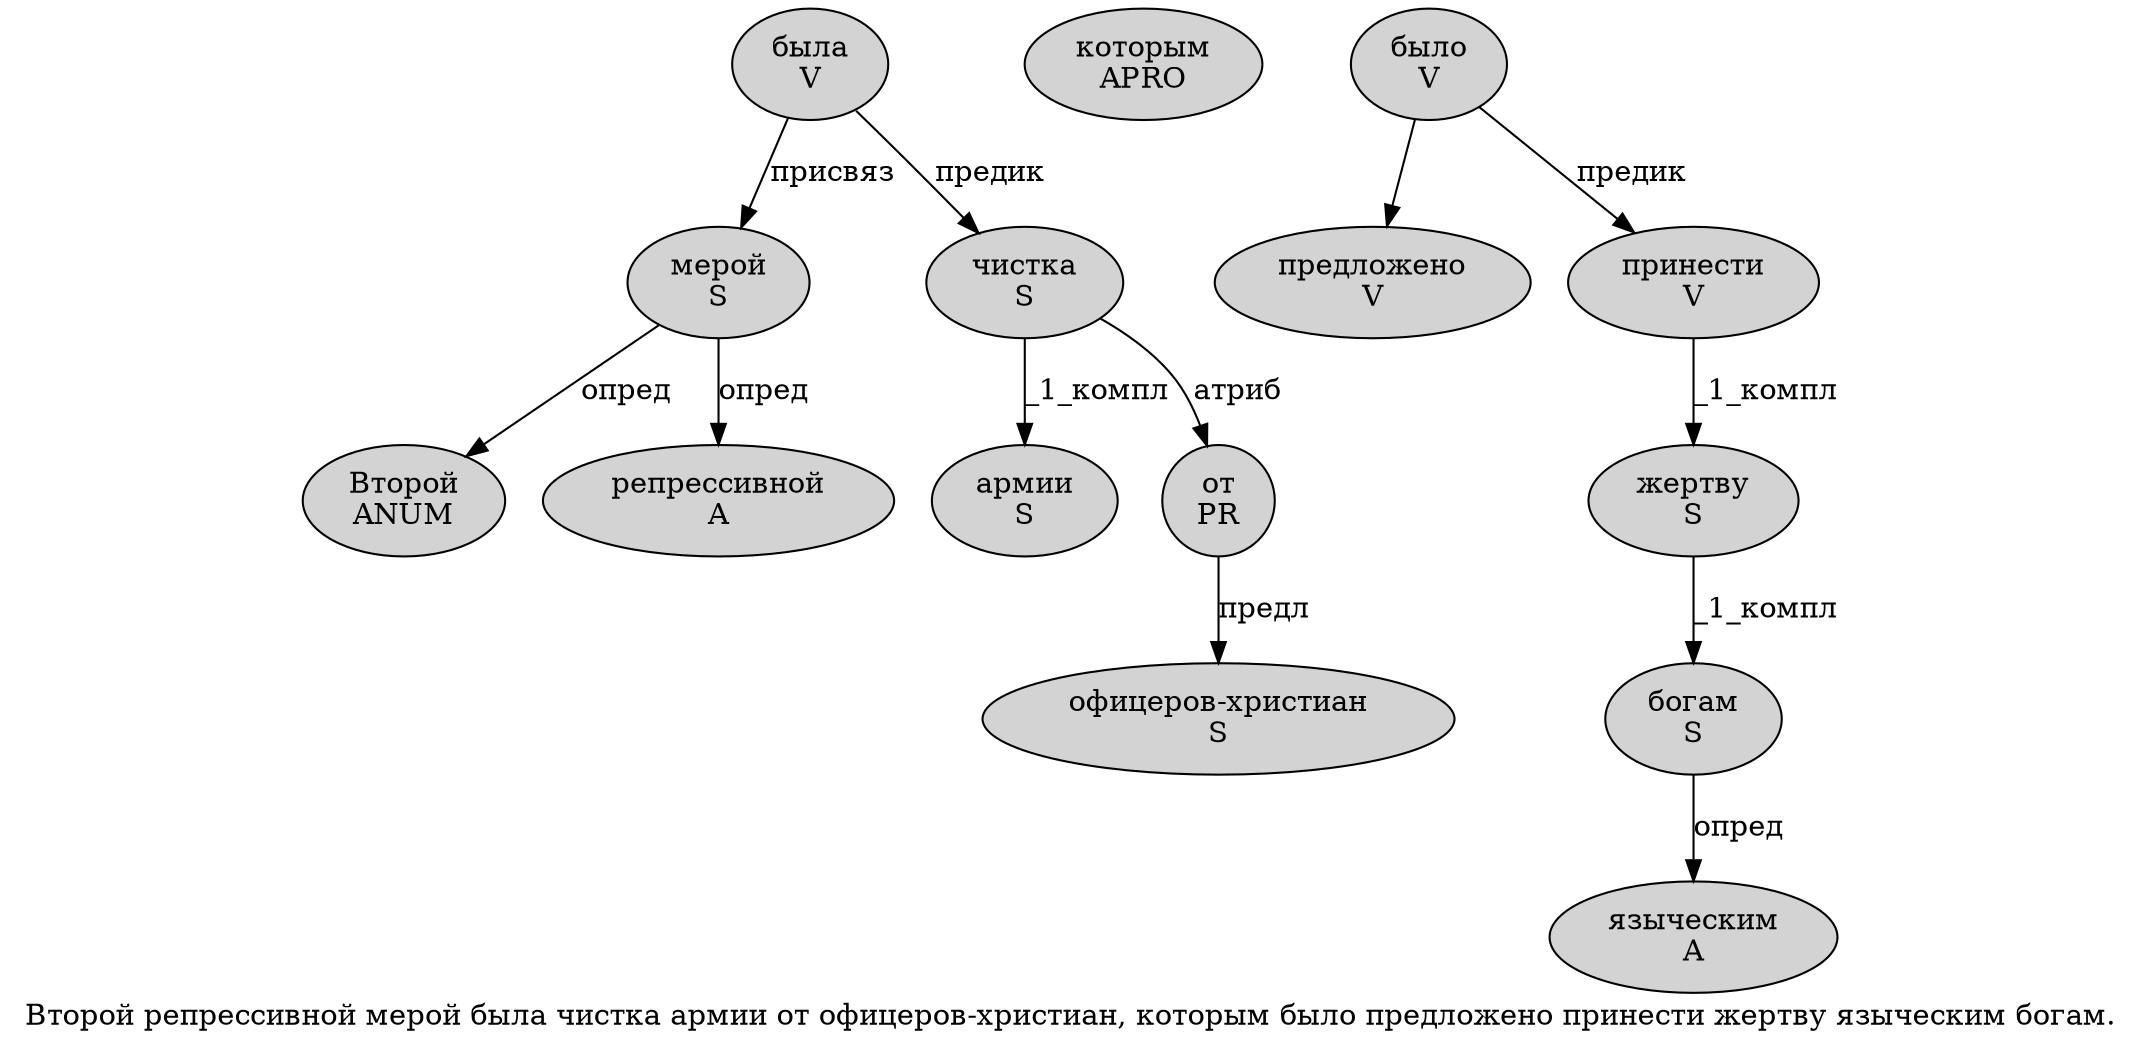 digraph SENTENCE_787 {
	graph [label="Второй репрессивной мерой была чистка армии от офицеров-христиан, которым было предложено принести жертву языческим богам."]
	node [style=filled]
		0 [label="Второй
ANUM" color="" fillcolor=lightgray penwidth=1 shape=ellipse]
		1 [label="репрессивной
A" color="" fillcolor=lightgray penwidth=1 shape=ellipse]
		2 [label="мерой
S" color="" fillcolor=lightgray penwidth=1 shape=ellipse]
		3 [label="была
V" color="" fillcolor=lightgray penwidth=1 shape=ellipse]
		4 [label="чистка
S" color="" fillcolor=lightgray penwidth=1 shape=ellipse]
		5 [label="армии
S" color="" fillcolor=lightgray penwidth=1 shape=ellipse]
		6 [label="от
PR" color="" fillcolor=lightgray penwidth=1 shape=ellipse]
		7 [label="офицеров-христиан
S" color="" fillcolor=lightgray penwidth=1 shape=ellipse]
		9 [label="которым
APRO" color="" fillcolor=lightgray penwidth=1 shape=ellipse]
		10 [label="было
V" color="" fillcolor=lightgray penwidth=1 shape=ellipse]
		11 [label="предложено
V" color="" fillcolor=lightgray penwidth=1 shape=ellipse]
		12 [label="принести
V" color="" fillcolor=lightgray penwidth=1 shape=ellipse]
		13 [label="жертву
S" color="" fillcolor=lightgray penwidth=1 shape=ellipse]
		14 [label="языческим
A" color="" fillcolor=lightgray penwidth=1 shape=ellipse]
		15 [label="богам
S" color="" fillcolor=lightgray penwidth=1 shape=ellipse]
			6 -> 7 [label="предл"]
			4 -> 5 [label="_1_компл"]
			4 -> 6 [label="атриб"]
			10 -> 11
			10 -> 12 [label="предик"]
			13 -> 15 [label="_1_компл"]
			15 -> 14 [label="опред"]
			2 -> 0 [label="опред"]
			2 -> 1 [label="опред"]
			12 -> 13 [label="_1_компл"]
			3 -> 2 [label="присвяз"]
			3 -> 4 [label="предик"]
}